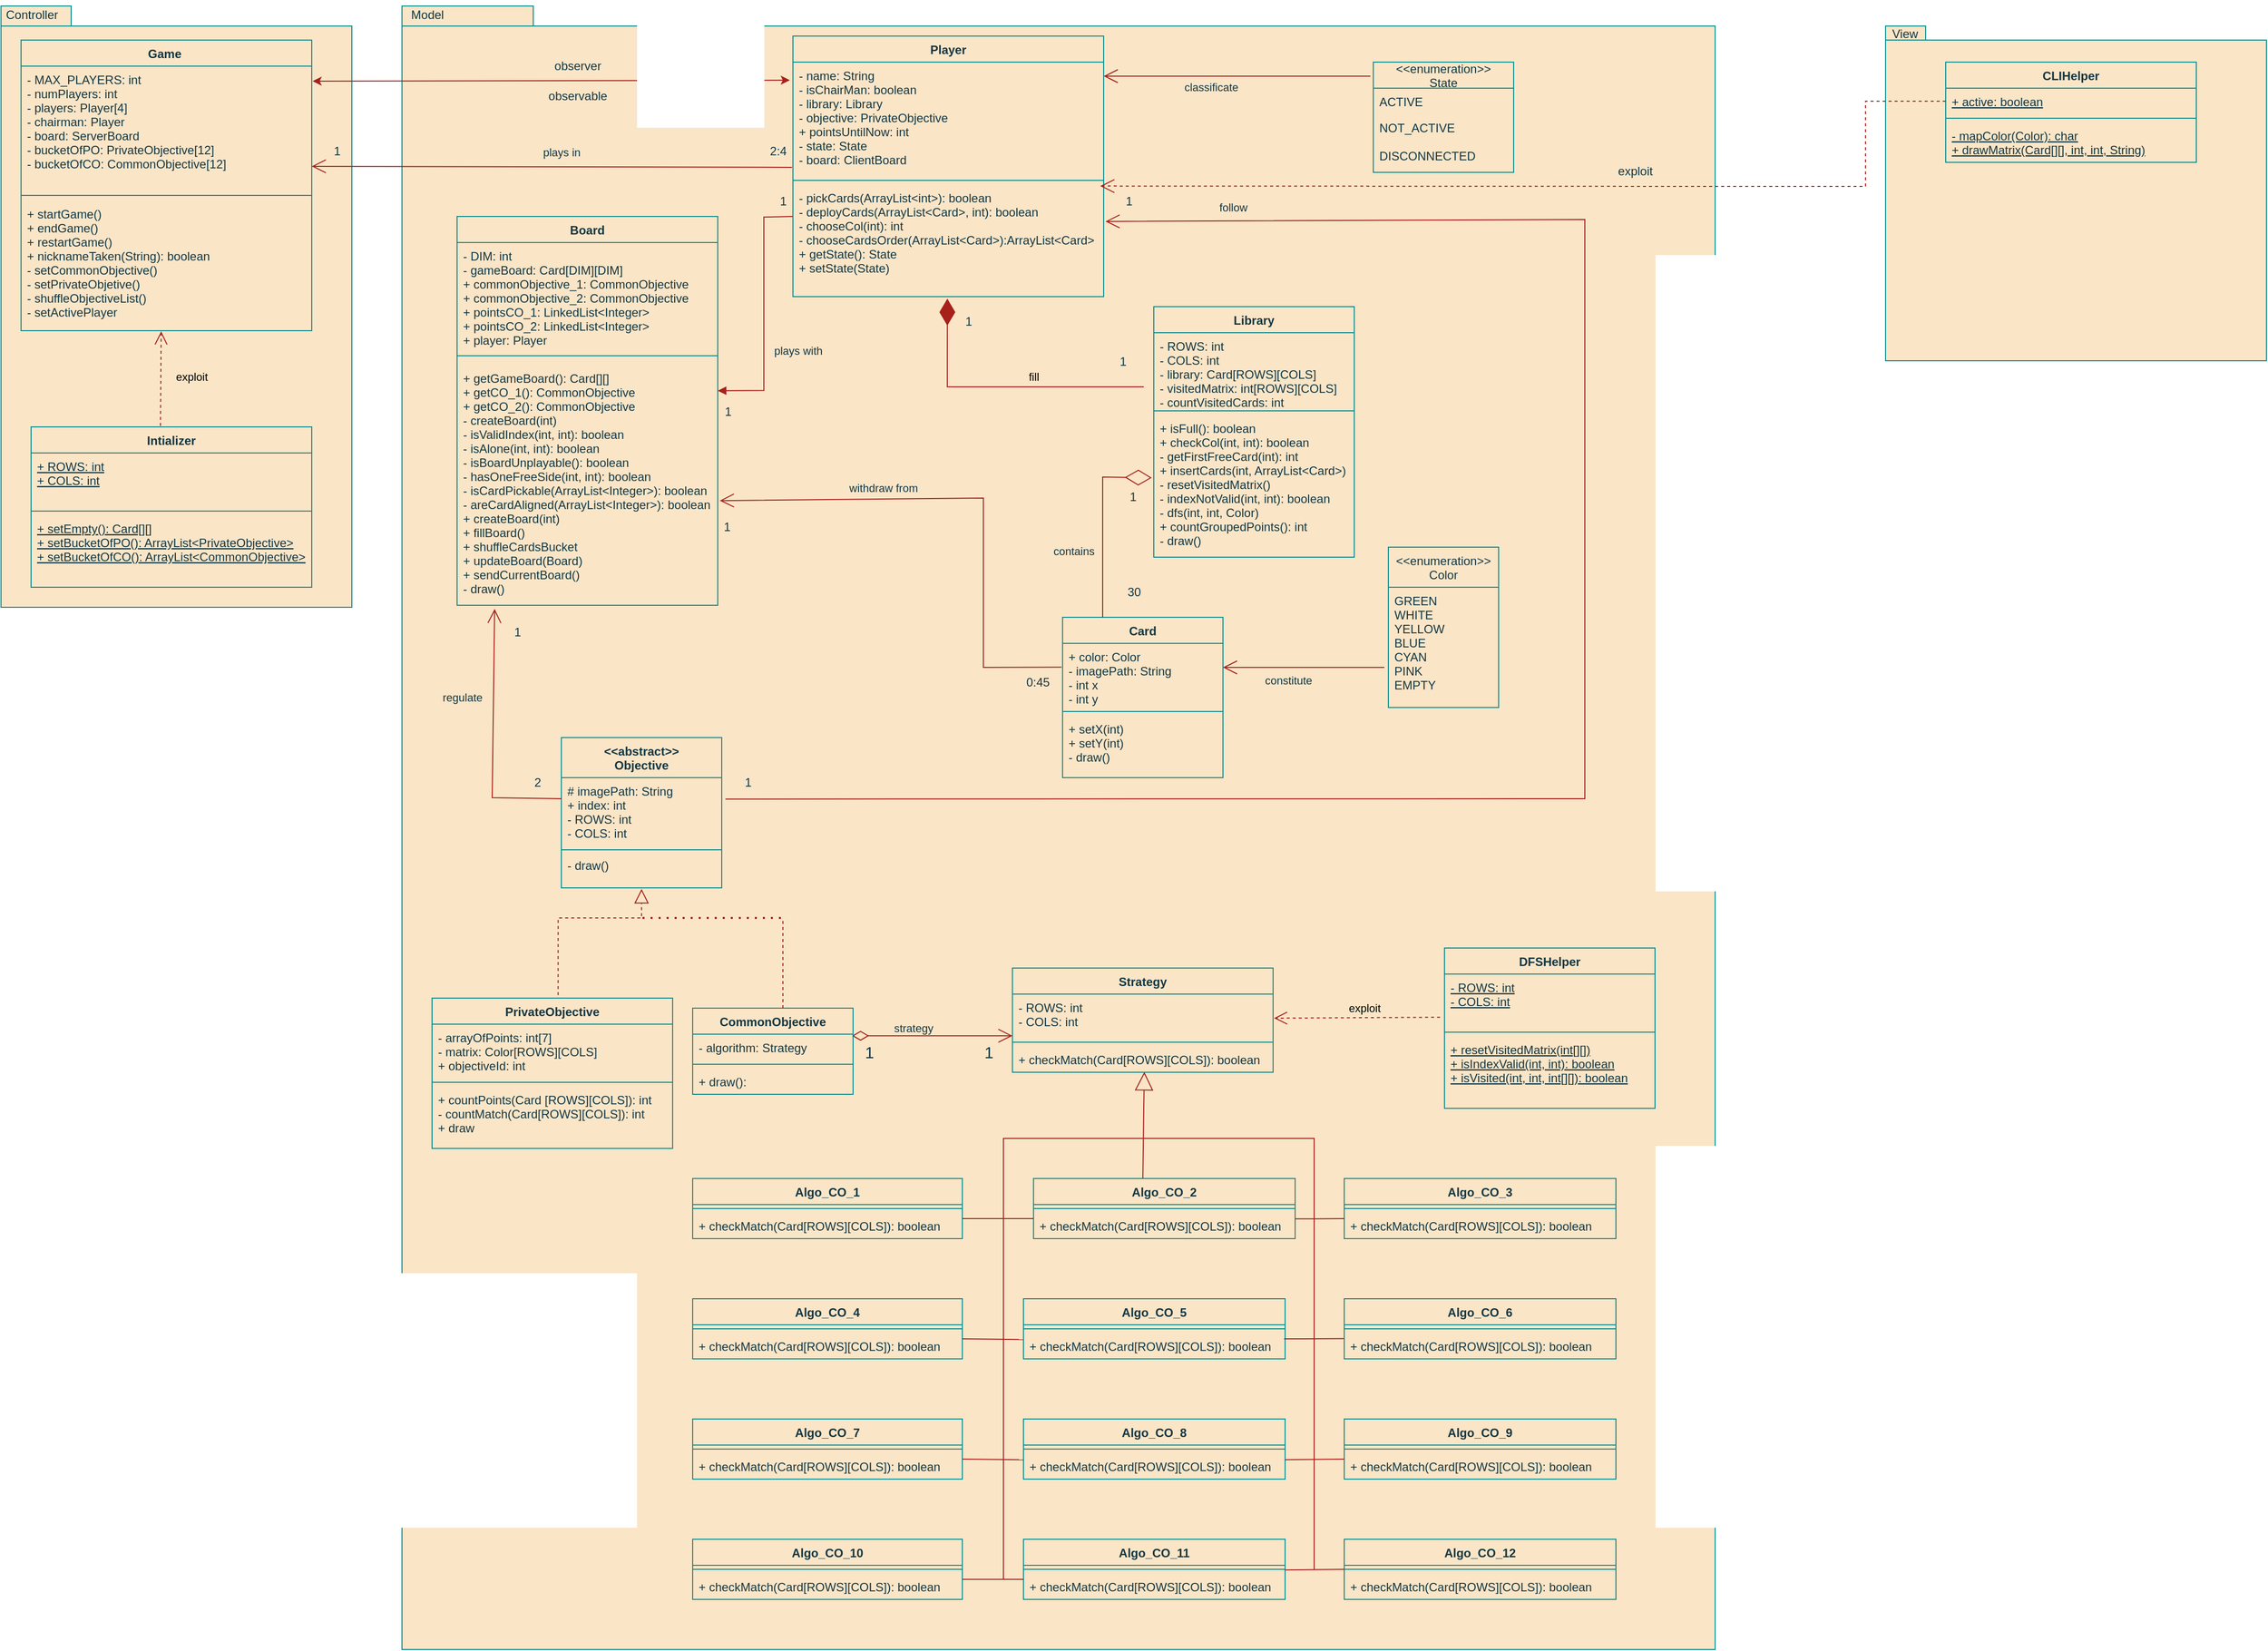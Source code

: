 <mxfile version="20.5.3" type="embed"><diagram id="C5RBs43oDa-KdzZeNtuy" name="Page-1"><mxGraphModel dx="2108" dy="1626" grid="1" gridSize="10" guides="1" tooltips="1" connect="1" arrows="1" fold="1" page="1" pageScale="1" pageWidth="5000" pageHeight="2000" background="#FFFFFF" math="0" shadow="0"><root><mxCell id="WIyWlLk6GJQsqaUBKTNV-0"/><mxCell id="WIyWlLk6GJQsqaUBKTNV-1" parent="WIyWlLk6GJQsqaUBKTNV-0"/><mxCell id="SSxcXqiNUK--LgKjHi_6-20" value="" style="shape=folder;fontStyle=1;spacingTop=10;tabWidth=40;tabHeight=14;tabPosition=left;html=1;strokeColor=#0F8B8D;fontColor=#143642;fillColor=#FAE5C7;" parent="WIyWlLk6GJQsqaUBKTNV-1" vertex="1"><mxGeometry x="1960" y="106" width="380" height="334" as="geometry"/></mxCell><mxCell id="nTzFyxAhzmFNUlLg8_nq-14" value="" style="shape=folder;fontStyle=1;spacingTop=10;tabWidth=50;tabHeight=20;tabPosition=left;html=1;labelBackgroundColor=none;fillColor=#FAE5C7;strokeColor=#0F8B8D;fontColor=#143642;" parent="WIyWlLk6GJQsqaUBKTNV-1" vertex="1"><mxGeometry x="480" y="86" width="1310" height="1640" as="geometry"/></mxCell><mxCell id="nTzFyxAhzmFNUlLg8_nq-11" value="" style="shape=folder;fontStyle=1;spacingTop=10;tabWidth=70;tabHeight=20;tabPosition=left;html=1;labelBackgroundColor=none;fillColor=#FAE5C7;strokeColor=#0F8B8D;fontColor=#143642;" parent="WIyWlLk6GJQsqaUBKTNV-1" vertex="1"><mxGeometry x="80" y="86" width="350" height="600" as="geometry"/></mxCell><mxCell id="Mgfd83Ul1ALBCCJsqbtd-0" value="Game " style="swimlane;fontStyle=1;align=center;verticalAlign=top;childLayout=stackLayout;horizontal=1;startSize=26;horizontalStack=0;resizeParent=1;resizeParentMax=0;resizeLast=0;collapsible=1;marginBottom=0;rounded=0;labelBackgroundColor=none;fillColor=#FAE5C7;strokeColor=#0F8B8D;fontColor=#143642;" parent="WIyWlLk6GJQsqaUBKTNV-1" vertex="1"><mxGeometry x="100" y="120" width="290" height="290" as="geometry"><mxRectangle x="30" y="20" width="80" height="30" as="alternateBounds"/></mxGeometry></mxCell><mxCell id="Mgfd83Ul1ALBCCJsqbtd-1" value="- MAX_PLAYERS: int &#10;- numPlayers: int&#10;- players: Player[4]&#10;- chairman: Player&#10;- board: ServerBoard&#10;- bucketOfPO: PrivateObjective[12]&#10;- bucketOfCO: CommonObjective[12]" style="text;strokeColor=none;fillColor=none;align=left;verticalAlign=top;spacingLeft=4;spacingRight=4;overflow=hidden;rotatable=0;points=[[0,0.5],[1,0.5]];portConstraint=eastwest;fontStyle=0;rounded=0;labelBackgroundColor=none;fontColor=#143642;" parent="Mgfd83Ul1ALBCCJsqbtd-0" vertex="1"><mxGeometry y="26" width="290" height="124" as="geometry"/></mxCell><mxCell id="Mgfd83Ul1ALBCCJsqbtd-2" value="" style="line;strokeWidth=1;fillColor=none;align=left;verticalAlign=middle;spacingTop=-1;spacingLeft=3;spacingRight=3;rotatable=0;labelPosition=right;points=[];portConstraint=eastwest;strokeColor=#0F8B8D;rounded=0;labelBackgroundColor=none;fontColor=#143642;" parent="Mgfd83Ul1ALBCCJsqbtd-0" vertex="1"><mxGeometry y="150" width="290" height="10" as="geometry"/></mxCell><mxCell id="Mgfd83Ul1ALBCCJsqbtd-3" value="+ startGame()&#10;+ endGame()&#10;+ restartGame()&#10;+ nicknameTaken(String): boolean&#10;- setCommonObjective()&#10;- setPrivateObjetive()&#10;- shuffleObjectiveList()&#10;- setActivePlayer" style="text;strokeColor=none;fillColor=none;align=left;verticalAlign=top;spacingLeft=4;spacingRight=4;overflow=hidden;rotatable=0;points=[[0,0.5],[1,0.5]];portConstraint=eastwest;rounded=0;labelBackgroundColor=none;fontColor=#143642;" parent="Mgfd83Ul1ALBCCJsqbtd-0" vertex="1"><mxGeometry y="160" width="290" height="130" as="geometry"/></mxCell><mxCell id="Mgfd83Ul1ALBCCJsqbtd-8" value="Board" style="swimlane;fontStyle=1;align=center;verticalAlign=top;childLayout=stackLayout;horizontal=1;startSize=26;horizontalStack=0;resizeParent=1;resizeParentMax=0;resizeLast=0;collapsible=1;marginBottom=0;rounded=0;labelBackgroundColor=none;fillColor=#FAE5C7;strokeColor=#0F8B8D;fontColor=#143642;" parent="WIyWlLk6GJQsqaUBKTNV-1" vertex="1"><mxGeometry x="535" y="296" width="260" height="388" as="geometry"/></mxCell><mxCell id="Mgfd83Ul1ALBCCJsqbtd-9" value="- DIM: int&#10;- gameBoard: Card[DIM][DIM]&#10;+ commonObjective_1: CommonObjective &#10;+ commonObjective_2: CommonObjective &#10;+ pointsCO_1: LinkedList&lt;Integer&gt;&#10;+ pointsCO_2: LinkedList&lt;Integer&gt;&#10;+ player: Player" style="text;strokeColor=none;fillColor=none;align=left;verticalAlign=top;spacingLeft=4;spacingRight=4;overflow=hidden;rotatable=0;points=[[0,0.5],[1,0.5]];portConstraint=eastwest;rounded=0;labelBackgroundColor=none;fontColor=#143642;" parent="Mgfd83Ul1ALBCCJsqbtd-8" vertex="1"><mxGeometry y="26" width="260" height="104" as="geometry"/></mxCell><mxCell id="Mgfd83Ul1ALBCCJsqbtd-10" value="" style="line;strokeWidth=1;fillColor=none;align=left;verticalAlign=middle;spacingTop=-1;spacingLeft=3;spacingRight=3;rotatable=0;labelPosition=right;points=[];portConstraint=eastwest;strokeColor=#0F8B8D;rounded=0;labelBackgroundColor=none;fontColor=#143642;" parent="Mgfd83Ul1ALBCCJsqbtd-8" vertex="1"><mxGeometry y="130" width="260" height="18" as="geometry"/></mxCell><mxCell id="Mgfd83Ul1ALBCCJsqbtd-11" value="+ getGameBoard(): Card[][]&#10;+ getCO_1(): CommonObjective&#10;+ getCO_2(): CommonObjective&#10;- createBoard(int)&#10;- isValidIndex(int, int): boolean&#10;- isAlone(int, int): boolean&#10;- isBoardUnplayable(): boolean&#10;- hasOneFreeSide(int, int): boolean&#10;- isCardPickable(ArrayList&lt;Integer&gt;): boolean&#10;- areCardAligned(ArrayList&lt;Integer&gt;): boolean&#10;+ createBoard(int)&#10;+ fillBoard()&#10;+ shuffleCardsBucket&#10;+ updateBoard(Board)&#10;+ sendCurrentBoard()  &#10;- draw()" style="text;strokeColor=none;fillColor=none;align=left;verticalAlign=top;spacingLeft=4;spacingRight=4;overflow=hidden;rotatable=0;points=[[0,0.5],[1,0.5]];portConstraint=eastwest;rounded=0;labelBackgroundColor=none;fontColor=#143642;" parent="Mgfd83Ul1ALBCCJsqbtd-8" vertex="1"><mxGeometry y="148" width="260" height="240" as="geometry"/></mxCell><mxCell id="Mgfd83Ul1ALBCCJsqbtd-13" value="Player" style="swimlane;fontStyle=1;align=center;verticalAlign=top;childLayout=stackLayout;horizontal=1;startSize=26;horizontalStack=0;resizeParent=1;resizeParentMax=0;resizeLast=0;collapsible=1;marginBottom=0;rounded=0;labelBackgroundColor=none;fillColor=#FAE5C7;strokeColor=#0F8B8D;fontColor=#143642;" parent="WIyWlLk6GJQsqaUBKTNV-1" vertex="1"><mxGeometry x="870" y="116" width="310" height="260" as="geometry"/></mxCell><mxCell id="Mgfd83Ul1ALBCCJsqbtd-14" value="- name: String&#10;- isChairMan: boolean&#10;- library: Library&#10;- objective: PrivateObjective&#10;+ pointsUntilNow: int&#10;- state: State&#10;- board: ClientBoard" style="text;strokeColor=none;fillColor=none;align=left;verticalAlign=top;spacingLeft=4;spacingRight=4;overflow=hidden;rotatable=0;points=[[0,0.5],[1,0.5]];portConstraint=eastwest;rounded=0;labelBackgroundColor=none;fontColor=#143642;" parent="Mgfd83Ul1ALBCCJsqbtd-13" vertex="1"><mxGeometry y="26" width="310" height="114" as="geometry"/></mxCell><mxCell id="Mgfd83Ul1ALBCCJsqbtd-15" value="" style="line;strokeWidth=1;fillColor=none;align=left;verticalAlign=middle;spacingTop=-1;spacingLeft=3;spacingRight=3;rotatable=0;labelPosition=right;points=[];portConstraint=eastwest;strokeColor=#0F8B8D;rounded=0;labelBackgroundColor=none;fontColor=#143642;" parent="Mgfd83Ul1ALBCCJsqbtd-13" vertex="1"><mxGeometry y="140" width="310" height="8" as="geometry"/></mxCell><mxCell id="Mgfd83Ul1ALBCCJsqbtd-16" value="- pickCards(ArrayList&lt;int&gt;): boolean&#10;- deployCards(ArrayList&lt;Card&gt;, int): boolean&#10;- chooseCol(int): int&#10;- chooseCardsOrder(ArrayList&lt;Card&gt;):ArrayList&lt;Card&gt;&#10;+ getState(): State&#10;+ setState(State)" style="text;strokeColor=none;fillColor=none;align=left;verticalAlign=top;spacingLeft=4;spacingRight=4;overflow=hidden;rotatable=0;points=[[0,0.5],[1,0.5]];portConstraint=eastwest;rounded=0;labelBackgroundColor=none;fontColor=#143642;" parent="Mgfd83Ul1ALBCCJsqbtd-13" vertex="1"><mxGeometry y="148" width="310" height="112" as="geometry"/></mxCell><mxCell id="W-shWDO9MT4DzFma6A6Y-0" value="Library" style="swimlane;fontStyle=1;align=center;verticalAlign=top;childLayout=stackLayout;horizontal=1;startSize=26;horizontalStack=0;resizeParent=1;resizeParentMax=0;resizeLast=0;collapsible=1;marginBottom=0;rounded=0;labelBackgroundColor=none;fillColor=#FAE5C7;strokeColor=#0F8B8D;fontColor=#143642;" parent="WIyWlLk6GJQsqaUBKTNV-1" vertex="1"><mxGeometry x="1230" y="386" width="200" height="250" as="geometry"/></mxCell><mxCell id="W-shWDO9MT4DzFma6A6Y-1" value="- ROWS: int&#10;- COLS: int&#10;- library: Card[ROWS][COLS]&#10;- visitedMatrix: int[ROWS][COLS]&#10;- countVisitedCards: int" style="text;strokeColor=none;fillColor=none;align=left;verticalAlign=top;spacingLeft=4;spacingRight=4;overflow=hidden;rotatable=0;points=[[0,0.5],[1,0.5]];portConstraint=eastwest;rounded=0;labelBackgroundColor=none;fontColor=#143642;" parent="W-shWDO9MT4DzFma6A6Y-0" vertex="1"><mxGeometry y="26" width="200" height="74" as="geometry"/></mxCell><mxCell id="W-shWDO9MT4DzFma6A6Y-2" value="" style="line;strokeWidth=1;fillColor=none;align=left;verticalAlign=middle;spacingTop=-1;spacingLeft=3;spacingRight=3;rotatable=0;labelPosition=right;points=[];portConstraint=eastwest;strokeColor=#0F8B8D;rounded=0;labelBackgroundColor=none;fontColor=#143642;" parent="W-shWDO9MT4DzFma6A6Y-0" vertex="1"><mxGeometry y="100" width="200" height="8" as="geometry"/></mxCell><mxCell id="W-shWDO9MT4DzFma6A6Y-3" value="+ isFull(): boolean&#10;+ checkCol(int, int): boolean&#10;- getFirstFreeCard(int): int&#10;+ insertCards(int, ArrayList&lt;Card&gt;)&#10;- resetVisitedMatrix()&#10;- indexNotValid(int, int): boolean&#10;- dfs(int, int, Color)&#10;+ countGroupedPoints(): int&#10;- draw()" style="text;strokeColor=none;fillColor=none;align=left;verticalAlign=top;spacingLeft=4;spacingRight=4;overflow=hidden;rotatable=0;points=[[0,0.5],[1,0.5]];portConstraint=eastwest;rounded=0;labelBackgroundColor=none;fontColor=#143642;" parent="W-shWDO9MT4DzFma6A6Y-0" vertex="1"><mxGeometry y="108" width="200" height="142" as="geometry"/></mxCell><mxCell id="W-shWDO9MT4DzFma6A6Y-10" value="Card" style="swimlane;fontStyle=1;align=center;verticalAlign=top;childLayout=stackLayout;horizontal=1;startSize=26;horizontalStack=0;resizeParent=1;resizeParentMax=0;resizeLast=0;collapsible=1;marginBottom=0;rounded=0;labelBackgroundColor=none;fillColor=#FAE5C7;strokeColor=#0F8B8D;fontColor=#143642;" parent="WIyWlLk6GJQsqaUBKTNV-1" vertex="1"><mxGeometry x="1139" y="696" width="160" height="160" as="geometry"/></mxCell><mxCell id="W-shWDO9MT4DzFma6A6Y-11" value="+ color: Color&#10;- imagePath: String&#10;- int x&#10;- int y&#10;" style="text;strokeColor=none;fillColor=none;align=left;verticalAlign=top;spacingLeft=4;spacingRight=4;overflow=hidden;rotatable=0;points=[[0,0.5],[1,0.5]];portConstraint=eastwest;rounded=0;labelBackgroundColor=none;fontColor=#143642;" parent="W-shWDO9MT4DzFma6A6Y-10" vertex="1"><mxGeometry y="26" width="160" height="64" as="geometry"/></mxCell><mxCell id="W-shWDO9MT4DzFma6A6Y-12" value="" style="line;strokeWidth=1;fillColor=none;align=left;verticalAlign=middle;spacingTop=-1;spacingLeft=3;spacingRight=3;rotatable=0;labelPosition=right;points=[];portConstraint=eastwest;strokeColor=#0F8B8D;rounded=0;labelBackgroundColor=none;fontColor=#143642;" parent="W-shWDO9MT4DzFma6A6Y-10" vertex="1"><mxGeometry y="90" width="160" height="8" as="geometry"/></mxCell><mxCell id="W-shWDO9MT4DzFma6A6Y-13" value="+ setX(int)&#10;+ setY(int)&#10;- draw()&#10;" style="text;strokeColor=none;fillColor=none;align=left;verticalAlign=top;spacingLeft=4;spacingRight=4;overflow=hidden;rotatable=0;points=[[0,0.5],[1,0.5]];portConstraint=eastwest;rounded=0;labelBackgroundColor=none;fontColor=#143642;" parent="W-shWDO9MT4DzFma6A6Y-10" vertex="1"><mxGeometry y="98" width="160" height="62" as="geometry"/></mxCell><mxCell id="W-shWDO9MT4DzFma6A6Y-14" value="&lt;&lt;enumeration&gt;&gt;&#10;Color" style="swimlane;fontStyle=0;childLayout=stackLayout;horizontal=1;startSize=40;fillColor=none;horizontalStack=0;resizeParent=1;resizeParentMax=0;resizeLast=0;collapsible=1;marginBottom=0;rounded=0;labelBackgroundColor=none;strokeColor=#0F8B8D;fontColor=#143642;" parent="WIyWlLk6GJQsqaUBKTNV-1" vertex="1"><mxGeometry x="1464" y="626" width="110" height="160" as="geometry"/></mxCell><mxCell id="W-shWDO9MT4DzFma6A6Y-15" value="GREEN&#10;WHITE&#10;YELLOW&#10;BLUE&#10;CYAN&#10;PINK&#10;EMPTY" style="text;strokeColor=none;fillColor=none;align=left;verticalAlign=top;spacingLeft=4;spacingRight=4;overflow=hidden;rotatable=0;points=[[0,0.5],[1,0.5]];portConstraint=eastwest;rounded=0;labelBackgroundColor=none;fontColor=#143642;" parent="W-shWDO9MT4DzFma6A6Y-14" vertex="1"><mxGeometry y="40" width="110" height="120" as="geometry"/></mxCell><mxCell id="W-shWDO9MT4DzFma6A6Y-20" value="" style="endArrow=open;endFill=1;endSize=12;html=1;rounded=0;labelBackgroundColor=none;strokeColor=#A8201A;fontColor=default;" parent="WIyWlLk6GJQsqaUBKTNV-1" edge="1"><mxGeometry width="160" relative="1" as="geometry"><mxPoint x="1460" y="746" as="sourcePoint"/><mxPoint x="1299" y="746" as="targetPoint"/><Array as="points"><mxPoint x="1448" y="746"/><mxPoint x="1369" y="746"/></Array></mxGeometry></mxCell><mxCell id="sbjhCUEC5wQFAyR_Rim3-13" value="constitute" style="edgeLabel;html=1;align=center;verticalAlign=middle;resizable=0;points=[];labelBackgroundColor=none;fontColor=#143642;rounded=0;" parent="W-shWDO9MT4DzFma6A6Y-20" vertex="1" connectable="0"><mxGeometry x="0.191" relative="1" as="geometry"><mxPoint y="13" as="offset"/></mxGeometry></mxCell><mxCell id="W-shWDO9MT4DzFma6A6Y-22" value="" style="endArrow=open;endFill=1;endSize=12;html=1;rounded=0;exitX=0.979;exitY=-0.009;exitDx=0;exitDy=0;exitPerimeter=0;entryX=1.008;entryY=0.565;entryDx=0;entryDy=0;labelBackgroundColor=none;strokeColor=#A8201A;fontColor=default;entryPerimeter=0;" parent="WIyWlLk6GJQsqaUBKTNV-1" source="Y6HEwSbdjoRSRPUhXtkS-57" target="Mgfd83Ul1ALBCCJsqbtd-11" edge="1"><mxGeometry width="160" relative="1" as="geometry"><mxPoint x="1029" y="436" as="sourcePoint"/><mxPoint x="989" y="656" as="targetPoint"/><Array as="points"><mxPoint x="1060" y="746"/><mxPoint x="1060" y="577"/></Array></mxGeometry></mxCell><mxCell id="sbjhCUEC5wQFAyR_Rim3-4" value="withdraw from" style="edgeLabel;html=1;align=center;verticalAlign=middle;resizable=0;points=[];labelBackgroundColor=none;fontColor=#143642;rounded=0;" parent="W-shWDO9MT4DzFma6A6Y-22" vertex="1" connectable="0"><mxGeometry x="0.158" y="2" relative="1" as="geometry"><mxPoint x="-52" y="-13" as="offset"/></mxGeometry></mxCell><mxCell id="W-shWDO9MT4DzFma6A6Y-27" value="&lt;&lt;abstract&gt;&gt;&#10;Objective" style="swimlane;fontStyle=1;align=center;verticalAlign=top;childLayout=stackLayout;horizontal=1;startSize=40;horizontalStack=0;resizeParent=1;resizeParentMax=0;resizeLast=0;collapsible=1;marginBottom=0;rounded=0;labelBackgroundColor=none;fillColor=#FAE5C7;strokeColor=#0F8B8D;fontColor=#143642;" parent="WIyWlLk6GJQsqaUBKTNV-1" vertex="1"><mxGeometry x="639" y="816" width="160" height="150" as="geometry"/></mxCell><mxCell id="W-shWDO9MT4DzFma6A6Y-28" value="# imagePath: String &#10;+ index: int &#10;- ROWS: int&#10;- COLS: int" style="text;strokeColor=none;fillColor=none;align=left;verticalAlign=top;spacingLeft=4;spacingRight=4;overflow=hidden;rotatable=0;points=[[0,0.5],[1,0.5]];portConstraint=eastwest;rounded=0;labelBackgroundColor=none;fontColor=#143642;" parent="W-shWDO9MT4DzFma6A6Y-27" vertex="1"><mxGeometry y="40" width="160" height="70" as="geometry"/></mxCell><mxCell id="W-shWDO9MT4DzFma6A6Y-29" value="" style="line;strokeWidth=1;fillColor=none;align=left;verticalAlign=middle;spacingTop=-1;spacingLeft=3;spacingRight=3;rotatable=0;labelPosition=right;points=[];portConstraint=eastwest;strokeColor=#0F8B8D;rounded=0;labelBackgroundColor=none;fontColor=#143642;" parent="W-shWDO9MT4DzFma6A6Y-27" vertex="1"><mxGeometry y="110" width="160" height="4" as="geometry"/></mxCell><mxCell id="W-shWDO9MT4DzFma6A6Y-30" value="- draw()" style="text;strokeColor=none;fillColor=none;align=left;verticalAlign=top;spacingLeft=4;spacingRight=4;overflow=hidden;rotatable=0;points=[[0,0.5],[1,0.5]];portConstraint=eastwest;rounded=0;labelBackgroundColor=none;fontColor=#143642;" parent="W-shWDO9MT4DzFma6A6Y-27" vertex="1"><mxGeometry y="114" width="160" height="36" as="geometry"/></mxCell><mxCell id="W-shWDO9MT4DzFma6A6Y-40" value="PrivateObjective" style="swimlane;fontStyle=1;align=center;verticalAlign=top;childLayout=stackLayout;horizontal=1;startSize=26;horizontalStack=0;resizeParent=1;resizeParentMax=0;resizeLast=0;collapsible=1;marginBottom=0;rounded=0;labelBackgroundColor=none;fillColor=#FAE5C7;strokeColor=#0F8B8D;fontColor=#143642;" parent="WIyWlLk6GJQsqaUBKTNV-1" vertex="1"><mxGeometry x="510" y="1076" width="240" height="150" as="geometry"/></mxCell><mxCell id="W-shWDO9MT4DzFma6A6Y-41" value="- arrayOfPoints: int[7]&#10;- matrix: Color[ROWS][COLS]&#10;+ objectiveId: int" style="text;strokeColor=none;fillColor=none;align=left;verticalAlign=top;spacingLeft=4;spacingRight=4;overflow=hidden;rotatable=0;points=[[0,0.5],[1,0.5]];portConstraint=eastwest;rounded=0;labelBackgroundColor=none;fontColor=#143642;" parent="W-shWDO9MT4DzFma6A6Y-40" vertex="1"><mxGeometry y="26" width="240" height="54" as="geometry"/></mxCell><mxCell id="W-shWDO9MT4DzFma6A6Y-42" value="" style="line;strokeWidth=1;fillColor=none;align=left;verticalAlign=middle;spacingTop=-1;spacingLeft=3;spacingRight=3;rotatable=0;labelPosition=right;points=[];portConstraint=eastwest;strokeColor=#0F8B8D;rounded=0;labelBackgroundColor=none;fontColor=#143642;" parent="W-shWDO9MT4DzFma6A6Y-40" vertex="1"><mxGeometry y="80" width="240" height="8" as="geometry"/></mxCell><mxCell id="W-shWDO9MT4DzFma6A6Y-43" value="+ countPoints(Card [ROWS][COLS]): int&#10;- countMatch(Card[ROWS][COLS]): int&#10;+ draw" style="text;strokeColor=none;fillColor=none;align=left;verticalAlign=top;spacingLeft=4;spacingRight=4;overflow=hidden;rotatable=0;points=[[0,0.5],[1,0.5]];portConstraint=eastwest;rounded=0;labelBackgroundColor=none;fontColor=#143642;" parent="W-shWDO9MT4DzFma6A6Y-40" vertex="1"><mxGeometry y="88" width="240" height="62" as="geometry"/></mxCell><mxCell id="W-shWDO9MT4DzFma6A6Y-76" value="Algo_CO_2" style="swimlane;fontStyle=1;align=center;verticalAlign=top;childLayout=stackLayout;horizontal=1;startSize=26;horizontalStack=0;resizeParent=1;resizeParentMax=0;resizeLast=0;collapsible=1;marginBottom=0;rounded=0;labelBackgroundColor=none;fillColor=#FAE5C7;strokeColor=#0F8B8D;fontColor=#143642;" parent="WIyWlLk6GJQsqaUBKTNV-1" vertex="1"><mxGeometry x="1110" y="1256" width="261" height="60" as="geometry"/></mxCell><mxCell id="W-shWDO9MT4DzFma6A6Y-78" value="" style="line;strokeWidth=1;fillColor=none;align=left;verticalAlign=middle;spacingTop=-1;spacingLeft=3;spacingRight=3;rotatable=0;labelPosition=right;points=[];portConstraint=eastwest;strokeColor=#0F8B8D;rounded=0;labelBackgroundColor=none;fontColor=#143642;" parent="W-shWDO9MT4DzFma6A6Y-76" vertex="1"><mxGeometry y="26" width="261" height="8" as="geometry"/></mxCell><mxCell id="WhVy480qOBjxfBd9q4s9-7" value="+ checkMatch(Card[ROWS][COLS]): boolean" style="text;strokeColor=none;fillColor=none;align=left;verticalAlign=top;spacingLeft=4;spacingRight=4;overflow=hidden;rotatable=0;points=[[0,0.5],[1,0.5]];portConstraint=eastwest;rounded=0;labelBackgroundColor=none;fontColor=#143642;" parent="W-shWDO9MT4DzFma6A6Y-76" vertex="1"><mxGeometry y="34" width="261" height="26" as="geometry"/></mxCell><mxCell id="l9PI8_7-ofRsT48dgpmU-10" value="Algo_CO_5&#10;" style="swimlane;fontStyle=1;align=center;verticalAlign=top;childLayout=stackLayout;horizontal=1;startSize=26;horizontalStack=0;resizeParent=1;resizeParentMax=0;resizeLast=0;collapsible=1;marginBottom=0;rounded=0;labelBackgroundColor=none;fillColor=#FAE5C7;strokeColor=#0F8B8D;fontColor=#143642;" parent="WIyWlLk6GJQsqaUBKTNV-1" vertex="1"><mxGeometry x="1100" y="1376" width="261" height="60" as="geometry"/></mxCell><mxCell id="l9PI8_7-ofRsT48dgpmU-11" value="" style="line;strokeWidth=1;fillColor=none;align=left;verticalAlign=middle;spacingTop=-1;spacingLeft=3;spacingRight=3;rotatable=0;labelPosition=right;points=[];portConstraint=eastwest;strokeColor=#0F8B8D;rounded=0;labelBackgroundColor=none;fontColor=#143642;" parent="l9PI8_7-ofRsT48dgpmU-10" vertex="1"><mxGeometry y="26" width="261" height="8" as="geometry"/></mxCell><mxCell id="WhVy480qOBjxfBd9q4s9-5" value="+ checkMatch(Card[ROWS][COLS]): boolean" style="text;strokeColor=none;fillColor=none;align=left;verticalAlign=top;spacingLeft=4;spacingRight=4;overflow=hidden;rotatable=0;points=[[0,0.5],[1,0.5]];portConstraint=eastwest;rounded=0;labelBackgroundColor=none;fontColor=#143642;" parent="l9PI8_7-ofRsT48dgpmU-10" vertex="1"><mxGeometry y="34" width="261" height="26" as="geometry"/></mxCell><mxCell id="l9PI8_7-ofRsT48dgpmU-13" value="Algo_CO_8" style="swimlane;fontStyle=1;align=center;verticalAlign=top;childLayout=stackLayout;horizontal=1;startSize=26;horizontalStack=0;resizeParent=1;resizeParentMax=0;resizeLast=0;collapsible=1;marginBottom=0;rounded=0;labelBackgroundColor=none;fillColor=#FAE5C7;strokeColor=#0F8B8D;fontColor=#143642;" parent="WIyWlLk6GJQsqaUBKTNV-1" vertex="1"><mxGeometry x="1100" y="1496" width="261" height="60" as="geometry"/></mxCell><mxCell id="l9PI8_7-ofRsT48dgpmU-14" value="" style="line;strokeWidth=1;fillColor=none;align=left;verticalAlign=middle;spacingTop=-1;spacingLeft=3;spacingRight=3;rotatable=0;labelPosition=right;points=[];portConstraint=eastwest;strokeColor=#0F8B8D;rounded=0;labelBackgroundColor=none;fontColor=#143642;" parent="l9PI8_7-ofRsT48dgpmU-13" vertex="1"><mxGeometry y="26" width="261" height="8" as="geometry"/></mxCell><mxCell id="WhVy480qOBjxfBd9q4s9-2" value="+ checkMatch(Card[ROWS][COLS]): boolean" style="text;strokeColor=none;fillColor=none;align=left;verticalAlign=top;spacingLeft=4;spacingRight=4;overflow=hidden;rotatable=0;points=[[0,0.5],[1,0.5]];portConstraint=eastwest;rounded=0;labelBackgroundColor=none;fontColor=#143642;" parent="l9PI8_7-ofRsT48dgpmU-13" vertex="1"><mxGeometry y="34" width="261" height="26" as="geometry"/></mxCell><mxCell id="l9PI8_7-ofRsT48dgpmU-16" value="Algo_CO_9&#10;" style="swimlane;fontStyle=1;align=center;verticalAlign=top;childLayout=stackLayout;horizontal=1;startSize=26;horizontalStack=0;resizeParent=1;resizeParentMax=0;resizeLast=0;collapsible=1;marginBottom=0;rounded=0;labelBackgroundColor=none;fillColor=#FAE5C7;strokeColor=#0F8B8D;fontColor=#143642;" parent="WIyWlLk6GJQsqaUBKTNV-1" vertex="1"><mxGeometry x="1420" y="1496" width="271" height="60" as="geometry"/></mxCell><mxCell id="l9PI8_7-ofRsT48dgpmU-17" value="" style="line;strokeWidth=1;fillColor=none;align=left;verticalAlign=middle;spacingTop=-1;spacingLeft=3;spacingRight=3;rotatable=0;labelPosition=right;points=[];portConstraint=eastwest;strokeColor=#0F8B8D;rounded=0;labelBackgroundColor=none;fontColor=#143642;" parent="l9PI8_7-ofRsT48dgpmU-16" vertex="1"><mxGeometry y="26" width="271" height="8" as="geometry"/></mxCell><mxCell id="WhVy480qOBjxfBd9q4s9-3" value="+ checkMatch(Card[ROWS][COLS]): boolean" style="text;strokeColor=none;fillColor=none;align=left;verticalAlign=top;spacingLeft=4;spacingRight=4;overflow=hidden;rotatable=0;points=[[0,0.5],[1,0.5]];portConstraint=eastwest;rounded=0;labelBackgroundColor=none;fontColor=#143642;" parent="l9PI8_7-ofRsT48dgpmU-16" vertex="1"><mxGeometry y="34" width="271" height="26" as="geometry"/></mxCell><mxCell id="l9PI8_7-ofRsT48dgpmU-19" value="Algo_CO_6" style="swimlane;fontStyle=1;align=center;verticalAlign=top;childLayout=stackLayout;horizontal=1;startSize=26;horizontalStack=0;resizeParent=1;resizeParentMax=0;resizeLast=0;collapsible=1;marginBottom=0;rounded=0;labelBackgroundColor=none;fillColor=#FAE5C7;strokeColor=#0F8B8D;fontColor=#143642;" parent="WIyWlLk6GJQsqaUBKTNV-1" vertex="1"><mxGeometry x="1420" y="1376" width="271" height="60" as="geometry"/></mxCell><mxCell id="l9PI8_7-ofRsT48dgpmU-20" value="" style="line;strokeWidth=1;fillColor=none;align=left;verticalAlign=middle;spacingTop=-1;spacingLeft=3;spacingRight=3;rotatable=0;labelPosition=right;points=[];portConstraint=eastwest;strokeColor=#0F8B8D;rounded=0;labelBackgroundColor=none;fontColor=#143642;" parent="l9PI8_7-ofRsT48dgpmU-19" vertex="1"><mxGeometry y="26" width="271" height="8" as="geometry"/></mxCell><mxCell id="WhVy480qOBjxfBd9q4s9-4" value="+ checkMatch(Card[ROWS][COLS]): boolean" style="text;strokeColor=none;fillColor=none;align=left;verticalAlign=top;spacingLeft=4;spacingRight=4;overflow=hidden;rotatable=0;points=[[0,0.5],[1,0.5]];portConstraint=eastwest;rounded=0;labelBackgroundColor=none;fontColor=#143642;" parent="l9PI8_7-ofRsT48dgpmU-19" vertex="1"><mxGeometry y="34" width="271" height="26" as="geometry"/></mxCell><mxCell id="l9PI8_7-ofRsT48dgpmU-22" value="Algo_CO_3" style="swimlane;fontStyle=1;align=center;verticalAlign=top;childLayout=stackLayout;horizontal=1;startSize=26;horizontalStack=0;resizeParent=1;resizeParentMax=0;resizeLast=0;collapsible=1;marginBottom=0;movable=1;resizable=1;rotatable=1;deletable=1;editable=1;connectable=1;rounded=0;labelBackgroundColor=none;fillColor=#FAE5C7;strokeColor=#0F8B8D;fontColor=#143642;" parent="WIyWlLk6GJQsqaUBKTNV-1" vertex="1"><mxGeometry x="1420" y="1256" width="271" height="60" as="geometry"/></mxCell><mxCell id="l9PI8_7-ofRsT48dgpmU-23" value="" style="line;strokeWidth=1;fillColor=none;align=left;verticalAlign=middle;spacingTop=-1;spacingLeft=3;spacingRight=3;rotatable=0;labelPosition=right;points=[];portConstraint=eastwest;strokeColor=#0F8B8D;rounded=0;labelBackgroundColor=none;fontColor=#143642;" parent="l9PI8_7-ofRsT48dgpmU-22" vertex="1"><mxGeometry y="26" width="271" height="8" as="geometry"/></mxCell><mxCell id="WhVy480qOBjxfBd9q4s9-6" value="+ checkMatch(Card[ROWS][COLS]): boolean" style="text;strokeColor=none;fillColor=none;align=left;verticalAlign=top;spacingLeft=4;spacingRight=4;overflow=hidden;rotatable=0;points=[[0,0.5],[1,0.5]];portConstraint=eastwest;rounded=0;labelBackgroundColor=none;fontColor=#143642;" parent="l9PI8_7-ofRsT48dgpmU-22" vertex="1"><mxGeometry y="34" width="271" height="26" as="geometry"/></mxCell><mxCell id="l9PI8_7-ofRsT48dgpmU-28" value="Algo_CO_10" style="swimlane;fontStyle=1;align=center;verticalAlign=top;childLayout=stackLayout;horizontal=1;startSize=26;horizontalStack=0;resizeParent=1;resizeParentMax=0;resizeLast=0;collapsible=1;marginBottom=0;rounded=0;labelBackgroundColor=none;fillColor=#FAE5C7;strokeColor=#0F8B8D;fontColor=#143642;" parent="WIyWlLk6GJQsqaUBKTNV-1" vertex="1"><mxGeometry x="770" y="1616" width="269" height="60" as="geometry"/></mxCell><mxCell id="l9PI8_7-ofRsT48dgpmU-29" value="" style="line;strokeWidth=1;fillColor=none;align=left;verticalAlign=middle;spacingTop=-1;spacingLeft=3;spacingRight=3;rotatable=0;labelPosition=right;points=[];portConstraint=eastwest;strokeColor=#0F8B8D;rounded=0;labelBackgroundColor=none;fontColor=#143642;" parent="l9PI8_7-ofRsT48dgpmU-28" vertex="1"><mxGeometry y="26" width="269" height="8" as="geometry"/></mxCell><mxCell id="WhVy480qOBjxfBd9q4s9-11" value="+ checkMatch(Card[ROWS][COLS]): boolean" style="text;strokeColor=none;fillColor=none;align=left;verticalAlign=top;spacingLeft=4;spacingRight=4;overflow=hidden;rotatable=0;points=[[0,0.5],[1,0.5]];portConstraint=eastwest;rounded=0;labelBackgroundColor=none;fontColor=#143642;" parent="l9PI8_7-ofRsT48dgpmU-28" vertex="1"><mxGeometry y="34" width="269" height="26" as="geometry"/></mxCell><mxCell id="l9PI8_7-ofRsT48dgpmU-31" value="Algo_CO_7" style="swimlane;fontStyle=1;align=center;verticalAlign=top;childLayout=stackLayout;horizontal=1;startSize=26;horizontalStack=0;resizeParent=1;resizeParentMax=0;resizeLast=0;collapsible=1;marginBottom=0;rounded=0;labelBackgroundColor=none;fillColor=#FAE5C7;strokeColor=#0F8B8D;fontColor=#143642;" parent="WIyWlLk6GJQsqaUBKTNV-1" vertex="1"><mxGeometry x="770" y="1496" width="269" height="60" as="geometry"/></mxCell><mxCell id="l9PI8_7-ofRsT48dgpmU-32" value="" style="line;strokeWidth=1;fillColor=none;align=left;verticalAlign=middle;spacingTop=-1;spacingLeft=3;spacingRight=3;rotatable=0;labelPosition=right;points=[];portConstraint=eastwest;strokeColor=#0F8B8D;rounded=0;labelBackgroundColor=none;fontColor=#143642;" parent="l9PI8_7-ofRsT48dgpmU-31" vertex="1"><mxGeometry y="26" width="269" height="8" as="geometry"/></mxCell><mxCell id="WhVy480qOBjxfBd9q4s9-8" value="+ checkMatch(Card[ROWS][COLS]): boolean" style="text;strokeColor=none;fillColor=none;align=left;verticalAlign=top;spacingLeft=4;spacingRight=4;overflow=hidden;rotatable=0;points=[[0,0.5],[1,0.5]];portConstraint=eastwest;rounded=0;labelBackgroundColor=none;fontColor=#143642;" parent="l9PI8_7-ofRsT48dgpmU-31" vertex="1"><mxGeometry y="34" width="269" height="26" as="geometry"/></mxCell><mxCell id="l9PI8_7-ofRsT48dgpmU-34" value="Algo_CO_4" style="swimlane;fontStyle=1;align=center;verticalAlign=top;childLayout=stackLayout;horizontal=1;startSize=26;horizontalStack=0;resizeParent=1;resizeParentMax=0;resizeLast=0;collapsible=1;marginBottom=0;rounded=0;labelBackgroundColor=none;fillColor=#FAE5C7;strokeColor=#0F8B8D;fontColor=#143642;" parent="WIyWlLk6GJQsqaUBKTNV-1" vertex="1"><mxGeometry x="770" y="1376" width="269" height="60" as="geometry"/></mxCell><mxCell id="l9PI8_7-ofRsT48dgpmU-35" value="" style="line;strokeWidth=1;fillColor=none;align=left;verticalAlign=middle;spacingTop=-1;spacingLeft=3;spacingRight=3;rotatable=0;labelPosition=right;points=[];portConstraint=eastwest;strokeColor=#0F8B8D;rounded=0;labelBackgroundColor=none;fontColor=#143642;" parent="l9PI8_7-ofRsT48dgpmU-34" vertex="1"><mxGeometry y="26" width="269" height="8" as="geometry"/></mxCell><mxCell id="WhVy480qOBjxfBd9q4s9-1" value="+ checkMatch(Card[ROWS][COLS]): boolean" style="text;strokeColor=none;fillColor=none;align=left;verticalAlign=top;spacingLeft=4;spacingRight=4;overflow=hidden;rotatable=0;points=[[0,0.5],[1,0.5]];portConstraint=eastwest;rounded=0;labelBackgroundColor=none;fontColor=#143642;" parent="l9PI8_7-ofRsT48dgpmU-34" vertex="1"><mxGeometry y="34" width="269" height="26" as="geometry"/></mxCell><mxCell id="l9PI8_7-ofRsT48dgpmU-37" value="Algo_CO_1" style="swimlane;fontStyle=1;align=center;verticalAlign=top;childLayout=stackLayout;horizontal=1;startSize=26;horizontalStack=0;resizeParent=1;resizeParentMax=0;resizeLast=0;collapsible=1;marginBottom=0;rounded=0;labelBackgroundColor=none;fillColor=#FAE5C7;strokeColor=#0F8B8D;fontColor=#143642;" parent="WIyWlLk6GJQsqaUBKTNV-1" vertex="1"><mxGeometry x="770" y="1256" width="269" height="60" as="geometry"/></mxCell><mxCell id="l9PI8_7-ofRsT48dgpmU-38" value="" style="line;strokeWidth=1;fillColor=none;align=left;verticalAlign=middle;spacingTop=-1;spacingLeft=3;spacingRight=3;rotatable=0;labelPosition=right;points=[];portConstraint=eastwest;strokeColor=#0F8B8D;rounded=0;labelBackgroundColor=none;fontColor=#143642;" parent="l9PI8_7-ofRsT48dgpmU-37" vertex="1"><mxGeometry y="26" width="269" height="8" as="geometry"/></mxCell><mxCell id="WhVy480qOBjxfBd9q4s9-0" value="+ checkMatch(Card[ROWS][COLS]): boolean" style="text;strokeColor=none;fillColor=none;align=left;verticalAlign=top;spacingLeft=4;spacingRight=4;overflow=hidden;rotatable=0;points=[[0,0.5],[1,0.5]];portConstraint=eastwest;rounded=0;labelBackgroundColor=none;fontColor=#143642;" parent="l9PI8_7-ofRsT48dgpmU-37" vertex="1"><mxGeometry y="34" width="269" height="26" as="geometry"/></mxCell><mxCell id="l9PI8_7-ofRsT48dgpmU-40" value="Algo_CO_11" style="swimlane;fontStyle=1;align=center;verticalAlign=top;childLayout=stackLayout;horizontal=1;startSize=26;horizontalStack=0;resizeParent=1;resizeParentMax=0;resizeLast=0;collapsible=1;marginBottom=0;rounded=0;labelBackgroundColor=none;fillColor=#FAE5C7;strokeColor=#0F8B8D;fontColor=#143642;" parent="WIyWlLk6GJQsqaUBKTNV-1" vertex="1"><mxGeometry x="1100" y="1616" width="261" height="60" as="geometry"/></mxCell><mxCell id="l9PI8_7-ofRsT48dgpmU-41" value="" style="line;strokeWidth=1;fillColor=none;align=left;verticalAlign=middle;spacingTop=-1;spacingLeft=3;spacingRight=3;rotatable=0;labelPosition=right;points=[];portConstraint=eastwest;strokeColor=#0F8B8D;rounded=0;labelBackgroundColor=none;fontColor=#143642;" parent="l9PI8_7-ofRsT48dgpmU-40" vertex="1"><mxGeometry y="26" width="261" height="8" as="geometry"/></mxCell><mxCell id="WhVy480qOBjxfBd9q4s9-9" value="+ checkMatch(Card[ROWS][COLS]): boolean" style="text;strokeColor=none;fillColor=none;align=left;verticalAlign=top;spacingLeft=4;spacingRight=4;overflow=hidden;rotatable=0;points=[[0,0.5],[1,0.5]];portConstraint=eastwest;rounded=0;labelBackgroundColor=none;fontColor=#143642;" parent="l9PI8_7-ofRsT48dgpmU-40" vertex="1"><mxGeometry y="34" width="261" height="26" as="geometry"/></mxCell><mxCell id="l9PI8_7-ofRsT48dgpmU-43" value="Algo_CO_12" style="swimlane;fontStyle=1;align=center;verticalAlign=top;childLayout=stackLayout;horizontal=1;startSize=26;horizontalStack=0;resizeParent=1;resizeParentMax=0;resizeLast=0;collapsible=1;marginBottom=0;rounded=0;labelBackgroundColor=none;fillColor=#FAE5C7;strokeColor=#0F8B8D;fontColor=#143642;" parent="WIyWlLk6GJQsqaUBKTNV-1" vertex="1"><mxGeometry x="1420" y="1616" width="271" height="60" as="geometry"/></mxCell><mxCell id="l9PI8_7-ofRsT48dgpmU-44" value="" style="line;strokeWidth=1;fillColor=none;align=left;verticalAlign=middle;spacingTop=-1;spacingLeft=3;spacingRight=3;rotatable=0;labelPosition=right;points=[];portConstraint=eastwest;strokeColor=#0F8B8D;rounded=0;labelBackgroundColor=none;fontColor=#143642;" parent="l9PI8_7-ofRsT48dgpmU-43" vertex="1"><mxGeometry y="26" width="271" height="8" as="geometry"/></mxCell><mxCell id="WhVy480qOBjxfBd9q4s9-10" value="+ checkMatch(Card[ROWS][COLS]): boolean" style="text;strokeColor=none;fillColor=none;align=left;verticalAlign=top;spacingLeft=4;spacingRight=4;overflow=hidden;rotatable=0;points=[[0,0.5],[1,0.5]];portConstraint=eastwest;rounded=0;labelBackgroundColor=none;fontColor=#143642;" parent="l9PI8_7-ofRsT48dgpmU-43" vertex="1"><mxGeometry y="34" width="271" height="26" as="geometry"/></mxCell><mxCell id="l9PI8_7-ofRsT48dgpmU-46" value="" style="endArrow=block;endSize=16;endFill=0;html=1;rounded=0;fontSize=12;entryX=0.506;entryY=0.986;entryDx=0;entryDy=0;entryPerimeter=0;labelBackgroundColor=none;strokeColor=#A8201A;fontColor=default;exitX=0.418;exitY=-0.007;exitDx=0;exitDy=0;exitPerimeter=0;" parent="WIyWlLk6GJQsqaUBKTNV-1" source="W-shWDO9MT4DzFma6A6Y-76" target="Y6HEwSbdjoRSRPUhXtkS-3" edge="1"><mxGeometry x="0.343" width="160" relative="1" as="geometry"><mxPoint x="1199" y="1255.44" as="sourcePoint"/><mxPoint x="1199" y="1156" as="targetPoint"/><Array as="points"><mxPoint x="1220" y="1186"/></Array><mxPoint as="offset"/></mxGeometry></mxCell><mxCell id="l9PI8_7-ofRsT48dgpmU-64" value="" style="endArrow=none;html=1;rounded=0;fontSize=12;labelBackgroundColor=none;strokeColor=#A8201A;fontColor=default;" parent="WIyWlLk6GJQsqaUBKTNV-1" edge="1"><mxGeometry width="50" height="50" relative="1" as="geometry"><mxPoint x="1080" y="1656" as="sourcePoint"/><mxPoint x="1199" y="1216" as="targetPoint"/><Array as="points"><mxPoint x="1080" y="1216"/></Array></mxGeometry></mxCell><mxCell id="l9PI8_7-ofRsT48dgpmU-65" value="" style="endArrow=none;html=1;rounded=0;fontSize=12;labelBackgroundColor=none;strokeColor=#A8201A;fontColor=default;" parent="WIyWlLk6GJQsqaUBKTNV-1" edge="1"><mxGeometry width="50" height="50" relative="1" as="geometry"><mxPoint x="1039" y="1656" as="sourcePoint"/><mxPoint x="1100" y="1656" as="targetPoint"/></mxGeometry></mxCell><mxCell id="l9PI8_7-ofRsT48dgpmU-66" value="" style="endArrow=none;html=1;rounded=0;fontSize=12;labelBackgroundColor=none;strokeColor=#A8201A;fontColor=default;entryX=0.001;entryY=0.255;entryDx=0;entryDy=0;entryPerimeter=0;" parent="WIyWlLk6GJQsqaUBKTNV-1" target="WhVy480qOBjxfBd9q4s9-2" edge="1"><mxGeometry width="50" height="50" relative="1" as="geometry"><mxPoint x="1039" y="1536" as="sourcePoint"/><mxPoint x="1089" y="1536" as="targetPoint"/></mxGeometry></mxCell><mxCell id="l9PI8_7-ofRsT48dgpmU-67" value="" style="endArrow=none;html=1;rounded=0;fontSize=12;labelBackgroundColor=none;strokeColor=#A8201A;fontColor=default;entryX=-0.002;entryY=0.219;entryDx=0;entryDy=0;entryPerimeter=0;" parent="WIyWlLk6GJQsqaUBKTNV-1" target="WhVy480qOBjxfBd9q4s9-4" edge="1"><mxGeometry width="50" height="50" relative="1" as="geometry"><mxPoint x="1360" y="1416" as="sourcePoint"/><mxPoint x="1420" y="1406" as="targetPoint"/><Array as="points"><mxPoint x="1380" y="1416"/></Array></mxGeometry></mxCell><mxCell id="l9PI8_7-ofRsT48dgpmU-68" value="" style="endArrow=none;html=1;rounded=0;fontSize=12;labelBackgroundColor=none;strokeColor=#A8201A;fontColor=default;entryX=-0.002;entryY=0.255;entryDx=0;entryDy=0;entryPerimeter=0;" parent="WIyWlLk6GJQsqaUBKTNV-1" target="WhVy480qOBjxfBd9q4s9-5" edge="1"><mxGeometry width="50" height="50" relative="1" as="geometry"><mxPoint x="1039" y="1416" as="sourcePoint"/><mxPoint x="1089" y="1416" as="targetPoint"/></mxGeometry></mxCell><mxCell id="l9PI8_7-ofRsT48dgpmU-69" value="" style="endArrow=none;html=1;rounded=0;fontSize=12;labelBackgroundColor=none;strokeColor=#A8201A;fontColor=default;exitX=0.999;exitY=0.256;exitDx=0;exitDy=0;exitPerimeter=0;" parent="WIyWlLk6GJQsqaUBKTNV-1" source="WhVy480qOBjxfBd9q4s9-2" edge="1"><mxGeometry width="50" height="50" relative="1" as="geometry"><mxPoint x="1370" y="1536" as="sourcePoint"/><mxPoint x="1420" y="1536" as="targetPoint"/></mxGeometry></mxCell><mxCell id="l9PI8_7-ofRsT48dgpmU-70" value="" style="endArrow=none;html=1;rounded=0;fontSize=12;labelBackgroundColor=none;strokeColor=#A8201A;fontColor=default;exitX=0.999;exitY=-0.128;exitDx=0;exitDy=0;exitPerimeter=0;" parent="WIyWlLk6GJQsqaUBKTNV-1" source="WhVy480qOBjxfBd9q4s9-9" edge="1"><mxGeometry width="50" height="50" relative="1" as="geometry"><mxPoint x="1370" y="1646" as="sourcePoint"/><mxPoint x="1420" y="1646" as="targetPoint"/></mxGeometry></mxCell><mxCell id="l9PI8_7-ofRsT48dgpmU-71" value="" style="endArrow=none;html=1;rounded=0;fontSize=12;labelBackgroundColor=none;strokeColor=#A8201A;fontColor=default;" parent="WIyWlLk6GJQsqaUBKTNV-1" edge="1"><mxGeometry width="50" height="50" relative="1" as="geometry"><mxPoint x="1339" y="1216" as="sourcePoint"/><mxPoint x="1390" y="1646" as="targetPoint"/><Array as="points"><mxPoint x="1199" y="1216"/><mxPoint x="1390" y="1216"/></Array></mxGeometry></mxCell><mxCell id="l9PI8_7-ofRsT48dgpmU-72" value="" style="endArrow=none;html=1;rounded=0;fontSize=12;labelBackgroundColor=none;strokeColor=#A8201A;fontColor=default;entryX=0;entryY=0.231;entryDx=0;entryDy=0;entryPerimeter=0;" parent="WIyWlLk6GJQsqaUBKTNV-1" target="WhVy480qOBjxfBd9q4s9-7" edge="1"><mxGeometry width="50" height="50" relative="1" as="geometry"><mxPoint x="1039" y="1296" as="sourcePoint"/><mxPoint x="1089" y="1296" as="targetPoint"/></mxGeometry></mxCell><mxCell id="-WPbnEKzYOVtfoh_vQWN-1" value="" style="endArrow=open;html=1;endSize=12;startArrow=diamondThin;startSize=14;startFill=0;edgeStyle=orthogonalEdgeStyle;rounded=0;fontSize=12;labelBackgroundColor=none;strokeColor=#A8201A;fontColor=default;" parent="WIyWlLk6GJQsqaUBKTNV-1" edge="1"><mxGeometry x="0.125" relative="1" as="geometry"><mxPoint x="929" y="1113.58" as="sourcePoint"/><mxPoint x="1089" y="1113.58" as="targetPoint"/><mxPoint as="offset"/></mxGeometry></mxCell><mxCell id="-WPbnEKzYOVtfoh_vQWN-2" value="1" style="edgeLabel;resizable=0;html=1;align=left;verticalAlign=top;fontSize=16;rounded=0;labelBackgroundColor=none;fontColor=#143642;" parent="-WPbnEKzYOVtfoh_vQWN-1" connectable="0" vertex="1"><mxGeometry x="-1" relative="1" as="geometry"><mxPoint x="11" as="offset"/></mxGeometry></mxCell><mxCell id="-WPbnEKzYOVtfoh_vQWN-3" value="1" style="edgeLabel;resizable=0;html=1;align=right;verticalAlign=top;fontSize=16;rounded=0;labelBackgroundColor=none;fontColor=#143642;" parent="-WPbnEKzYOVtfoh_vQWN-1" connectable="0" vertex="1"><mxGeometry x="1" relative="1" as="geometry"><mxPoint x="-19" as="offset"/></mxGeometry></mxCell><mxCell id="sbjhCUEC5wQFAyR_Rim3-12" value="strategy" style="edgeLabel;html=1;align=center;verticalAlign=middle;resizable=0;points=[];labelBackgroundColor=none;fontColor=#143642;rounded=0;" parent="-WPbnEKzYOVtfoh_vQWN-1" vertex="1" connectable="0"><mxGeometry x="-0.235" y="1" relative="1" as="geometry"><mxPoint y="-7" as="offset"/></mxGeometry></mxCell><mxCell id="-WPbnEKzYOVtfoh_vQWN-4" value="" style="endArrow=block;endSize=12;dashed=1;html=1;rounded=0;fontSize=12;edgeStyle=orthogonalEdgeStyle;exitX=0.524;exitY=-0.02;exitDx=0;exitDy=0;exitPerimeter=0;endFill=0;labelBackgroundColor=none;strokeColor=#A8201A;fontColor=default;" parent="WIyWlLk6GJQsqaUBKTNV-1" source="W-shWDO9MT4DzFma6A6Y-40" edge="1"><mxGeometry x="0.743" width="160" relative="1" as="geometry"><mxPoint x="819" y="986" as="sourcePoint"/><mxPoint x="719" y="967" as="targetPoint"/><Array as="points"><mxPoint x="636" y="996"/><mxPoint x="719" y="996"/></Array><mxPoint as="offset"/></mxGeometry></mxCell><mxCell id="Y6HEwSbdjoRSRPUhXtkS-0" value="Strategy" style="swimlane;fontStyle=1;align=center;verticalAlign=top;childLayout=stackLayout;horizontal=1;startSize=26;horizontalStack=0;resizeParent=1;resizeParentMax=0;resizeLast=0;collapsible=1;marginBottom=0;rounded=0;labelBackgroundColor=none;fillColor=#FAE5C7;strokeColor=#0F8B8D;fontColor=#143642;" parent="WIyWlLk6GJQsqaUBKTNV-1" vertex="1"><mxGeometry x="1089" y="1046" width="260" height="104" as="geometry"/></mxCell><mxCell id="Y6HEwSbdjoRSRPUhXtkS-1" value="- ROWS: int&#10;- COLS: int" style="text;strokeColor=none;fillColor=none;align=left;verticalAlign=top;spacingLeft=4;spacingRight=4;overflow=hidden;rotatable=0;points=[[0,0.5],[1,0.5]];portConstraint=eastwest;rounded=0;labelBackgroundColor=none;fontColor=#143642;" parent="Y6HEwSbdjoRSRPUhXtkS-0" vertex="1"><mxGeometry y="26" width="260" height="44" as="geometry"/></mxCell><mxCell id="Y6HEwSbdjoRSRPUhXtkS-2" value="" style="line;strokeWidth=1;fillColor=none;align=left;verticalAlign=middle;spacingTop=-1;spacingLeft=3;spacingRight=3;rotatable=0;labelPosition=right;points=[];portConstraint=eastwest;strokeColor=#0F8B8D;rounded=0;labelBackgroundColor=none;fontColor=#143642;" parent="Y6HEwSbdjoRSRPUhXtkS-0" vertex="1"><mxGeometry y="70" width="260" height="8" as="geometry"/></mxCell><mxCell id="Y6HEwSbdjoRSRPUhXtkS-3" value="+ checkMatch(Card[ROWS][COLS]): boolean" style="text;strokeColor=none;fillColor=none;align=left;verticalAlign=top;spacingLeft=4;spacingRight=4;overflow=hidden;rotatable=0;points=[[0,0.5],[1,0.5]];portConstraint=eastwest;rounded=0;labelBackgroundColor=none;fontColor=#143642;" parent="Y6HEwSbdjoRSRPUhXtkS-0" vertex="1"><mxGeometry y="78" width="260" height="26" as="geometry"/></mxCell><mxCell id="Y6HEwSbdjoRSRPUhXtkS-7" value="&lt;&lt;enumeration&gt;&gt;&#10;State" style="swimlane;fontStyle=0;childLayout=stackLayout;horizontal=1;startSize=26;fillColor=none;horizontalStack=0;resizeParent=1;resizeParentMax=0;resizeLast=0;collapsible=1;marginBottom=0;rounded=0;labelBackgroundColor=none;strokeColor=#0F8B8D;fontColor=#143642;" parent="WIyWlLk6GJQsqaUBKTNV-1" vertex="1"><mxGeometry x="1449" y="142" width="140" height="110" as="geometry"/></mxCell><mxCell id="Y6HEwSbdjoRSRPUhXtkS-8" value="ACTIVE" style="text;strokeColor=none;fillColor=none;align=left;verticalAlign=top;spacingLeft=4;spacingRight=4;overflow=hidden;rotatable=0;points=[[0,0.5],[1,0.5]];portConstraint=eastwest;rounded=0;labelBackgroundColor=none;fontColor=#143642;" parent="Y6HEwSbdjoRSRPUhXtkS-7" vertex="1"><mxGeometry y="26" width="140" height="26" as="geometry"/></mxCell><mxCell id="Y6HEwSbdjoRSRPUhXtkS-9" value="NOT_ACTIVE&#10;&#10;DISCONNECTED" style="text;strokeColor=none;fillColor=none;align=left;verticalAlign=top;spacingLeft=4;spacingRight=4;overflow=hidden;rotatable=0;points=[[0,0.5],[1,0.5]];portConstraint=eastwest;rounded=0;labelBackgroundColor=none;fontColor=#143642;" parent="Y6HEwSbdjoRSRPUhXtkS-7" vertex="1"><mxGeometry y="52" width="140" height="58" as="geometry"/></mxCell><mxCell id="Y6HEwSbdjoRSRPUhXtkS-11" value="" style="endArrow=open;endFill=1;endSize=12;html=1;rounded=0;exitX=-0.021;exitY=0.127;exitDx=0;exitDy=0;exitPerimeter=0;labelBackgroundColor=none;strokeColor=#A8201A;fontColor=default;" parent="WIyWlLk6GJQsqaUBKTNV-1" source="Y6HEwSbdjoRSRPUhXtkS-7" edge="1"><mxGeometry width="160" relative="1" as="geometry"><mxPoint x="1119" y="446" as="sourcePoint"/><mxPoint x="1180" y="156" as="targetPoint"/></mxGeometry></mxCell><mxCell id="sbjhCUEC5wQFAyR_Rim3-14" value="classificate" style="edgeLabel;html=1;align=center;verticalAlign=middle;resizable=0;points=[];labelBackgroundColor=none;fontColor=#143642;rounded=0;" parent="Y6HEwSbdjoRSRPUhXtkS-11" vertex="1" connectable="0"><mxGeometry x="0.194" y="-2" relative="1" as="geometry"><mxPoint y="13" as="offset"/></mxGeometry></mxCell><mxCell id="Y6HEwSbdjoRSRPUhXtkS-12" value="fill" style="endArrow=diamondThin;endFill=1;endSize=24;html=1;rounded=0;labelBackgroundColor=none;strokeColor=#A8201A;fontColor=default;entryX=0.497;entryY=1.018;entryDx=0;entryDy=0;entryPerimeter=0;" parent="WIyWlLk6GJQsqaUBKTNV-1" target="Mgfd83Ul1ALBCCJsqbtd-16" edge="1"><mxGeometry x="-0.225" y="-10" width="160" relative="1" as="geometry"><mxPoint x="1220" y="466" as="sourcePoint"/><mxPoint x="1080" y="406" as="targetPoint"/><Array as="points"><mxPoint x="1130" y="466"/><mxPoint x="1024" y="466"/><mxPoint x="1024" y="436"/></Array><mxPoint as="offset"/></mxGeometry></mxCell><mxCell id="Y6HEwSbdjoRSRPUhXtkS-14" value="" style="endArrow=open;endFill=1;endSize=12;html=1;rounded=0;exitX=0;exitY=0.3;exitDx=0;exitDy=0;entryX=0.144;entryY=1.015;entryDx=0;entryDy=0;entryPerimeter=0;exitPerimeter=0;labelBackgroundColor=none;strokeColor=#A8201A;fontColor=default;" parent="WIyWlLk6GJQsqaUBKTNV-1" source="W-shWDO9MT4DzFma6A6Y-28" target="Mgfd83Ul1ALBCCJsqbtd-11" edge="1"><mxGeometry width="160" relative="1" as="geometry"><mxPoint x="1119" y="636" as="sourcePoint"/><mxPoint x="370" y="697.932" as="targetPoint"/><Array as="points"><mxPoint x="570" y="876"/></Array></mxGeometry></mxCell><mxCell id="sbjhCUEC5wQFAyR_Rim3-10" value="regulate" style="edgeLabel;html=1;align=center;verticalAlign=middle;resizable=0;points=[];labelBackgroundColor=none;fontColor=#143642;rounded=0;" parent="Y6HEwSbdjoRSRPUhXtkS-14" vertex="1" connectable="0"><mxGeometry x="-0.076" y="2" relative="1" as="geometry"><mxPoint x="-29" y="-50" as="offset"/></mxGeometry></mxCell><mxCell id="Y6HEwSbdjoRSRPUhXtkS-35" value="" style="endArrow=none;endFill=0;endSize=12;html=1;rounded=0;labelBackgroundColor=none;strokeColor=#A8201A;fontColor=default;startArrow=block;startFill=1;entryX=0.956;entryY=-0.022;entryDx=0;entryDy=0;entryPerimeter=0;exitX=1;exitY=0.108;exitDx=0;exitDy=0;exitPerimeter=0;" parent="WIyWlLk6GJQsqaUBKTNV-1" source="Mgfd83Ul1ALBCCJsqbtd-11" edge="1"><mxGeometry width="160" relative="1" as="geometry"><mxPoint x="795" y="471" as="sourcePoint"/><mxPoint x="869.68" y="296" as="targetPoint"/><Array as="points"><mxPoint x="841" y="469.66"/><mxPoint x="841" y="296.66"/></Array></mxGeometry></mxCell><mxCell id="sbjhCUEC5wQFAyR_Rim3-3" value="plays with" style="edgeLabel;html=1;align=center;verticalAlign=middle;resizable=0;points=[];labelBackgroundColor=none;fontColor=#143642;rounded=0;" parent="Y6HEwSbdjoRSRPUhXtkS-35" vertex="1" connectable="0"><mxGeometry x="0.055" y="-2" relative="1" as="geometry"><mxPoint x="32" y="45" as="offset"/></mxGeometry></mxCell><mxCell id="Y6HEwSbdjoRSRPUhXtkS-38" value="observer" style="text;html=1;align=center;verticalAlign=middle;resizable=0;points=[];autosize=1;strokeColor=none;fillColor=none;rounded=0;labelBackgroundColor=none;fontColor=#143642;" parent="WIyWlLk6GJQsqaUBKTNV-1" vertex="1"><mxGeometry x="620" y="131" width="70" height="30" as="geometry"/></mxCell><mxCell id="Y6HEwSbdjoRSRPUhXtkS-44" value="CommonObjective" style="swimlane;fontStyle=1;align=center;verticalAlign=top;childLayout=stackLayout;horizontal=1;startSize=26;horizontalStack=0;resizeParent=1;resizeParentMax=0;resizeLast=0;collapsible=1;marginBottom=0;rounded=0;labelBackgroundColor=none;fillColor=#FAE5C7;strokeColor=#0F8B8D;fontColor=#143642;" parent="WIyWlLk6GJQsqaUBKTNV-1" vertex="1"><mxGeometry x="770" y="1086" width="160" height="86" as="geometry"/></mxCell><mxCell id="Y6HEwSbdjoRSRPUhXtkS-45" value="- algorithm: Strategy" style="text;strokeColor=none;fillColor=none;align=left;verticalAlign=top;spacingLeft=4;spacingRight=4;overflow=hidden;rotatable=0;points=[[0,0.5],[1,0.5]];portConstraint=eastwest;rounded=0;labelBackgroundColor=none;fontColor=#143642;" parent="Y6HEwSbdjoRSRPUhXtkS-44" vertex="1"><mxGeometry y="26" width="160" height="26" as="geometry"/></mxCell><mxCell id="Y6HEwSbdjoRSRPUhXtkS-46" value="" style="line;strokeWidth=1;fillColor=none;align=left;verticalAlign=middle;spacingTop=-1;spacingLeft=3;spacingRight=3;rotatable=0;labelPosition=right;points=[];portConstraint=eastwest;strokeColor=#0F8B8D;rounded=0;labelBackgroundColor=none;fontColor=#143642;" parent="Y6HEwSbdjoRSRPUhXtkS-44" vertex="1"><mxGeometry y="52" width="160" height="8" as="geometry"/></mxCell><mxCell id="Y6HEwSbdjoRSRPUhXtkS-47" value="+ draw():" style="text;strokeColor=none;fillColor=none;align=left;verticalAlign=top;spacingLeft=4;spacingRight=4;overflow=hidden;rotatable=0;points=[[0,0.5],[1,0.5]];portConstraint=eastwest;rounded=0;labelBackgroundColor=none;fontColor=#143642;" parent="Y6HEwSbdjoRSRPUhXtkS-44" vertex="1"><mxGeometry y="60" width="160" height="26" as="geometry"/></mxCell><mxCell id="Y6HEwSbdjoRSRPUhXtkS-53" value="1" style="text;html=1;align=center;verticalAlign=middle;resizable=0;points=[];autosize=1;strokeColor=none;fillColor=none;rounded=0;labelBackgroundColor=none;fontColor=#143642;" parent="WIyWlLk6GJQsqaUBKTNV-1" vertex="1"><mxGeometry x="845" y="266" width="30" height="30" as="geometry"/></mxCell><mxCell id="Y6HEwSbdjoRSRPUhXtkS-54" value="1" style="text;html=1;align=center;verticalAlign=middle;resizable=0;points=[];autosize=1;strokeColor=none;fillColor=none;rounded=0;labelBackgroundColor=none;fontColor=#143642;" parent="WIyWlLk6GJQsqaUBKTNV-1" vertex="1"><mxGeometry x="790" y="476" width="30" height="30" as="geometry"/></mxCell><mxCell id="Y6HEwSbdjoRSRPUhXtkS-55" value="1" style="text;html=1;align=center;verticalAlign=middle;resizable=0;points=[];autosize=1;strokeColor=none;fillColor=none;rounded=0;labelBackgroundColor=none;fontColor=#143642;" parent="WIyWlLk6GJQsqaUBKTNV-1" vertex="1"><mxGeometry x="1030" y="386" width="30" height="30" as="geometry"/></mxCell><mxCell id="Y6HEwSbdjoRSRPUhXtkS-56" value="1" style="text;html=1;align=center;verticalAlign=middle;resizable=0;points=[];autosize=1;strokeColor=none;fillColor=none;rounded=0;labelBackgroundColor=none;fontColor=#143642;" parent="WIyWlLk6GJQsqaUBKTNV-1" vertex="1"><mxGeometry x="1184" y="426" width="30" height="30" as="geometry"/></mxCell><mxCell id="Y6HEwSbdjoRSRPUhXtkS-57" value="0:45" style="text;html=1;align=center;verticalAlign=middle;resizable=0;points=[];autosize=1;strokeColor=none;fillColor=none;rounded=0;labelBackgroundColor=none;fontColor=#143642;" parent="WIyWlLk6GJQsqaUBKTNV-1" vertex="1"><mxGeometry x="1089" y="746" width="50" height="30" as="geometry"/></mxCell><mxCell id="Y6HEwSbdjoRSRPUhXtkS-58" value="1" style="text;html=1;align=center;verticalAlign=middle;resizable=0;points=[];autosize=1;strokeColor=none;fillColor=none;rounded=0;labelBackgroundColor=none;fontColor=#143642;" parent="WIyWlLk6GJQsqaUBKTNV-1" vertex="1"><mxGeometry x="789" y="591" width="30" height="30" as="geometry"/></mxCell><mxCell id="Y6HEwSbdjoRSRPUhXtkS-61" value="1" style="text;html=1;align=center;verticalAlign=middle;resizable=0;points=[];autosize=1;strokeColor=none;fillColor=none;rounded=0;labelBackgroundColor=none;fontColor=#143642;" parent="WIyWlLk6GJQsqaUBKTNV-1" vertex="1"><mxGeometry x="580" y="696" width="30" height="30" as="geometry"/></mxCell><mxCell id="Y6HEwSbdjoRSRPUhXtkS-62" value="2" style="text;html=1;align=center;verticalAlign=middle;resizable=0;points=[];autosize=1;strokeColor=none;fillColor=none;rounded=0;labelBackgroundColor=none;fontColor=#143642;" parent="WIyWlLk6GJQsqaUBKTNV-1" vertex="1"><mxGeometry x="600" y="846" width="30" height="30" as="geometry"/></mxCell><mxCell id="Y6HEwSbdjoRSRPUhXtkS-63" value="" style="endArrow=open;endFill=1;endSize=12;html=1;rounded=0;entryX=1.006;entryY=0.33;entryDx=0;entryDy=0;entryPerimeter=0;labelBackgroundColor=none;strokeColor=#A8201A;fontColor=default;exitX=1.023;exitY=0.305;exitDx=0;exitDy=0;exitPerimeter=0;" parent="WIyWlLk6GJQsqaUBKTNV-1" source="W-shWDO9MT4DzFma6A6Y-28" target="Mgfd83Ul1ALBCCJsqbtd-16" edge="1"><mxGeometry width="160" relative="1" as="geometry"><mxPoint x="1049" y="906" as="sourcePoint"/><mxPoint x="1680" y="386" as="targetPoint"/><Array as="points"><mxPoint x="1660" y="877"/><mxPoint x="1660" y="596"/><mxPoint x="1660" y="299"/></Array></mxGeometry></mxCell><mxCell id="sbjhCUEC5wQFAyR_Rim3-8" value="follow" style="edgeLabel;html=1;align=center;verticalAlign=middle;resizable=0;points=[];labelBackgroundColor=none;fontColor=#143642;rounded=0;" parent="Y6HEwSbdjoRSRPUhXtkS-63" vertex="1" connectable="0"><mxGeometry x="0.866" y="1" relative="1" as="geometry"><mxPoint x="-1" y="-15" as="offset"/></mxGeometry></mxCell><mxCell id="Y6HEwSbdjoRSRPUhXtkS-64" value="1" style="text;html=1;align=center;verticalAlign=middle;resizable=0;points=[];autosize=1;strokeColor=none;fillColor=none;rounded=0;labelBackgroundColor=none;fontColor=#143642;" parent="WIyWlLk6GJQsqaUBKTNV-1" vertex="1"><mxGeometry x="810" y="846" width="30" height="30" as="geometry"/></mxCell><mxCell id="Y6HEwSbdjoRSRPUhXtkS-65" value="1" style="text;html=1;align=center;verticalAlign=middle;resizable=0;points=[];autosize=1;strokeColor=none;fillColor=none;rounded=0;labelBackgroundColor=none;fontColor=#143642;" parent="WIyWlLk6GJQsqaUBKTNV-1" vertex="1"><mxGeometry x="1190" y="266" width="30" height="30" as="geometry"/></mxCell><mxCell id="BPfrmEiQQp0NmsHtDl97-0" value="" style="endArrow=diamondThin;endFill=0;endSize=24;html=1;rounded=0;exitX=0.25;exitY=0;exitDx=0;exitDy=0;labelBackgroundColor=none;strokeColor=#A8201A;fontColor=default;entryX=-0.01;entryY=0.442;entryDx=0;entryDy=0;entryPerimeter=0;" parent="WIyWlLk6GJQsqaUBKTNV-1" source="W-shWDO9MT4DzFma6A6Y-10" target="W-shWDO9MT4DzFma6A6Y-3" edge="1"><mxGeometry width="160" relative="1" as="geometry"><mxPoint x="1020" y="586" as="sourcePoint"/><mxPoint x="1179" y="556" as="targetPoint"/><Array as="points"><mxPoint x="1179" y="556"/></Array></mxGeometry></mxCell><mxCell id="sbjhCUEC5wQFAyR_Rim3-1" value="contains" style="edgeLabel;html=1;align=center;verticalAlign=middle;resizable=0;points=[];labelBackgroundColor=none;fontColor=#143642;rounded=0;" parent="BPfrmEiQQp0NmsHtDl97-0" vertex="1" connectable="0"><mxGeometry x="-0.397" y="-1" relative="1" as="geometry"><mxPoint x="-30" y="-9" as="offset"/></mxGeometry></mxCell><mxCell id="BPfrmEiQQp0NmsHtDl97-2" value="30" style="text;html=1;align=center;verticalAlign=middle;resizable=0;points=[];autosize=1;strokeColor=none;fillColor=none;rounded=0;labelBackgroundColor=none;fontColor=#143642;" parent="WIyWlLk6GJQsqaUBKTNV-1" vertex="1"><mxGeometry x="1190" y="656" width="40" height="30" as="geometry"/></mxCell><mxCell id="LeQZc85mg7QLgke8wjnS-1" value="" style="endArrow=none;dashed=1;html=1;rounded=0;labelBackgroundColor=none;strokeColor=#A8201A;fontColor=default;edgeStyle=orthogonalEdgeStyle;" parent="WIyWlLk6GJQsqaUBKTNV-1" edge="1"><mxGeometry width="50" height="50" relative="1" as="geometry"><mxPoint x="860" y="1086" as="sourcePoint"/><mxPoint x="860" y="996" as="targetPoint"/></mxGeometry></mxCell><mxCell id="LeQZc85mg7QLgke8wjnS-2" value="" style="endArrow=none;dashed=1;html=1;dashPattern=1 3;strokeWidth=2;rounded=0;strokeColor=#A8201A;fontColor=default;fillColor=#FAE5C7;labelBackgroundColor=none;" parent="WIyWlLk6GJQsqaUBKTNV-1" edge="1"><mxGeometry width="50" height="50" relative="1" as="geometry"><mxPoint x="720" y="996" as="sourcePoint"/><mxPoint x="860" y="996" as="targetPoint"/></mxGeometry></mxCell><mxCell id="LeQZc85mg7QLgke8wjnS-3" value="observable" style="text;html=1;align=center;verticalAlign=middle;resizable=0;points=[];autosize=1;strokeColor=none;fillColor=none;fontColor=#143642;labelBackgroundColor=none;rounded=0;" parent="WIyWlLk6GJQsqaUBKTNV-1" vertex="1"><mxGeometry x="615" y="161" width="80" height="30" as="geometry"/></mxCell><mxCell id="BPfrmEiQQp0NmsHtDl97-1" value="1" style="text;html=1;align=center;verticalAlign=middle;resizable=0;points=[];autosize=1;strokeColor=none;fillColor=none;rounded=0;labelBackgroundColor=none;fontColor=#143642;" parent="WIyWlLk6GJQsqaUBKTNV-1" vertex="1"><mxGeometry x="1109" y="561" width="200" height="30" as="geometry"/></mxCell><mxCell id="9a2x5Qapg8-03h2hcj_5-0" value="" style="endArrow=classic;startArrow=classic;html=1;rounded=0;exitX=1.003;exitY=0.121;exitDx=0;exitDy=0;exitPerimeter=0;entryX=-0.01;entryY=0.158;entryDx=0;entryDy=0;entryPerimeter=0;labelBackgroundColor=none;strokeColor=#A8201A;fontColor=default;" parent="WIyWlLk6GJQsqaUBKTNV-1" source="Mgfd83Ul1ALBCCJsqbtd-1" target="Mgfd83Ul1ALBCCJsqbtd-14" edge="1"><mxGeometry width="50" height="50" relative="1" as="geometry"><mxPoint x="760" y="496" as="sourcePoint"/><mxPoint x="810" y="446" as="targetPoint"/></mxGeometry></mxCell><mxCell id="9a2x5Qapg8-03h2hcj_5-3" value="" style="endArrow=open;endFill=1;endSize=12;html=1;rounded=0;exitX=-0.003;exitY=0.921;exitDx=0;exitDy=0;exitPerimeter=0;entryX=1;entryY=0.806;entryDx=0;entryDy=0;entryPerimeter=0;labelBackgroundColor=none;strokeColor=#A8201A;fontColor=default;" parent="WIyWlLk6GJQsqaUBKTNV-1" source="Mgfd83Ul1ALBCCJsqbtd-14" target="Mgfd83Ul1ALBCCJsqbtd-1" edge="1"><mxGeometry width="160" relative="1" as="geometry"><mxPoint x="690" y="306" as="sourcePoint"/><mxPoint x="850" y="306" as="targetPoint"/></mxGeometry></mxCell><mxCell id="9a2x5Qapg8-03h2hcj_5-6" value="plays in" style="edgeLabel;html=1;align=center;verticalAlign=middle;resizable=0;points=[];labelBackgroundColor=none;fontColor=#143642;rounded=0;" parent="9a2x5Qapg8-03h2hcj_5-3" vertex="1" connectable="0"><mxGeometry x="-0.031" y="1" relative="1" as="geometry"><mxPoint x="2" y="-16" as="offset"/></mxGeometry></mxCell><mxCell id="9a2x5Qapg8-03h2hcj_5-4" value="2:4" style="text;html=1;align=center;verticalAlign=middle;resizable=0;points=[];autosize=1;strokeColor=none;fillColor=none;labelBackgroundColor=none;fontColor=#143642;rounded=0;" parent="WIyWlLk6GJQsqaUBKTNV-1" vertex="1"><mxGeometry x="835" y="216" width="40" height="30" as="geometry"/></mxCell><mxCell id="9a2x5Qapg8-03h2hcj_5-5" value="1" style="text;html=1;align=center;verticalAlign=middle;resizable=0;points=[];autosize=1;strokeColor=none;fillColor=none;labelBackgroundColor=none;fontColor=#143642;rounded=0;" parent="WIyWlLk6GJQsqaUBKTNV-1" vertex="1"><mxGeometry x="400" y="216" width="30" height="30" as="geometry"/></mxCell><mxCell id="88-YXf-LVn98FsWDfuD8-4" value="Intializer" style="swimlane;fontStyle=1;align=center;verticalAlign=top;childLayout=stackLayout;horizontal=1;startSize=26;horizontalStack=0;resizeParent=1;resizeParentMax=0;resizeLast=0;collapsible=1;marginBottom=0;labelBackgroundColor=none;fillColor=#FAE5C7;strokeColor=#0F8B8D;fontColor=#143642;rounded=0;" parent="WIyWlLk6GJQsqaUBKTNV-1" vertex="1"><mxGeometry x="110" y="506" width="280" height="160" as="geometry"/></mxCell><mxCell id="88-YXf-LVn98FsWDfuD8-5" value="+ ROWS: int&#10;+ COLS: int" style="text;strokeColor=none;fillColor=none;align=left;verticalAlign=top;spacingLeft=4;spacingRight=4;overflow=hidden;rotatable=0;points=[[0,0.5],[1,0.5]];portConstraint=eastwest;fontStyle=4;labelBackgroundColor=none;fontColor=#143642;rounded=0;" parent="88-YXf-LVn98FsWDfuD8-4" vertex="1"><mxGeometry y="26" width="280" height="54" as="geometry"/></mxCell><mxCell id="88-YXf-LVn98FsWDfuD8-6" value="" style="line;strokeWidth=1;fillColor=none;align=left;verticalAlign=middle;spacingTop=-1;spacingLeft=3;spacingRight=3;rotatable=0;labelPosition=right;points=[];portConstraint=eastwest;strokeColor=#0F8B8D;labelBackgroundColor=none;fontColor=#143642;rounded=0;" parent="88-YXf-LVn98FsWDfuD8-4" vertex="1"><mxGeometry y="80" width="280" height="8" as="geometry"/></mxCell><mxCell id="88-YXf-LVn98FsWDfuD8-7" value="+ setEmpty(): Card[][]&#10;+ setBucketOfPO(): ArrayList&lt;PrivateObjective&gt;&#10;+ setBucketOfCO(): ArrayList&lt;CommonObjective&gt;" style="text;strokeColor=none;fillColor=none;align=left;verticalAlign=top;spacingLeft=4;spacingRight=4;overflow=hidden;rotatable=0;points=[[0,0.5],[1,0.5]];portConstraint=eastwest;fontStyle=4;labelBackgroundColor=none;fontColor=#143642;rounded=0;" parent="88-YXf-LVn98FsWDfuD8-4" vertex="1"><mxGeometry y="88" width="280" height="72" as="geometry"/></mxCell><mxCell id="88-YXf-LVn98FsWDfuD8-8" value="exploit" style="endArrow=open;endFill=1;endSize=11;html=1;rounded=0;exitX=0.461;exitY=-0.006;exitDx=0;exitDy=0;exitPerimeter=0;labelBackgroundColor=none;strokeColor=#A8201A;fontColor=default;dashed=1;entryX=0.482;entryY=1.005;entryDx=0;entryDy=0;entryPerimeter=0;" parent="WIyWlLk6GJQsqaUBKTNV-1" source="88-YXf-LVn98FsWDfuD8-4" target="Mgfd83Ul1ALBCCJsqbtd-3" edge="1"><mxGeometry x="0.044" y="-31" width="160" relative="1" as="geometry"><mxPoint x="530" y="496" as="sourcePoint"/><mxPoint x="240" y="416" as="targetPoint"/><mxPoint as="offset"/></mxGeometry></mxCell><mxCell id="0" value="DFSHelper" style="swimlane;fontStyle=1;align=center;verticalAlign=top;childLayout=stackLayout;horizontal=1;startSize=26;horizontalStack=0;resizeParent=1;resizeParentMax=0;resizeLast=0;collapsible=1;marginBottom=0;rounded=0;fillColor=#FAE5C7;strokeColor=#0F8B8D;fontColor=#143642;labelBackgroundColor=none;" parent="WIyWlLk6GJQsqaUBKTNV-1" vertex="1"><mxGeometry x="1520" y="1026" width="210" height="160" as="geometry"/></mxCell><mxCell id="1" value="- ROWS: int&#10;- COLS: int" style="text;strokeColor=none;fillColor=none;align=left;verticalAlign=top;spacingLeft=4;spacingRight=4;overflow=hidden;rotatable=0;points=[[0,0.5],[1,0.5]];portConstraint=eastwest;rounded=0;fontColor=#143642;fontStyle=4;labelBackgroundColor=none;" parent="0" vertex="1"><mxGeometry y="26" width="210" height="54" as="geometry"/></mxCell><mxCell id="2" value="" style="line;strokeWidth=1;fillColor=none;align=left;verticalAlign=middle;spacingTop=-1;spacingLeft=3;spacingRight=3;rotatable=0;labelPosition=right;points=[];portConstraint=eastwest;strokeColor=#0F8B8D;rounded=0;fontColor=#143642;labelBackgroundColor=none;" parent="0" vertex="1"><mxGeometry y="80" width="210" height="8" as="geometry"/></mxCell><mxCell id="3" value="+ resetVisitedMatrix(int[][])&#10;+ isIndexValid(int, int): boolean&#10;+ isVisited(int, int, int[][]): boolean" style="text;strokeColor=none;fillColor=none;align=left;verticalAlign=top;spacingLeft=4;spacingRight=4;overflow=hidden;rotatable=0;points=[[0,0.5],[1,0.5]];portConstraint=eastwest;rounded=0;fontColor=#143642;fontStyle=4;labelBackgroundColor=none;" parent="0" vertex="1"><mxGeometry y="88" width="210" height="72" as="geometry"/></mxCell><mxCell id="4" value="exploit" style="endArrow=open;endFill=1;endSize=11;html=1;rounded=0;exitX=-0.021;exitY=0.798;exitDx=0;exitDy=0;exitPerimeter=0;labelBackgroundColor=none;strokeColor=#A8201A;fontColor=default;dashed=1;" parent="WIyWlLk6GJQsqaUBKTNV-1" source="1" edge="1"><mxGeometry x="-0.088" y="-10" width="160" relative="1" as="geometry"><mxPoint x="1440" y="1140.39" as="sourcePoint"/><mxPoint x="1350" y="1096" as="targetPoint"/><mxPoint as="offset"/></mxGeometry></mxCell><mxCell id="11" value="" style="endArrow=none;html=1;rounded=0;fontSize=12;labelBackgroundColor=none;strokeColor=#A8201A;fontColor=default;" parent="WIyWlLk6GJQsqaUBKTNV-1" edge="1"><mxGeometry width="50" height="50" relative="1" as="geometry"><mxPoint x="1371" y="1296.31" as="sourcePoint"/><mxPoint x="1420" y="1296" as="targetPoint"/><Array as="points"><mxPoint x="1391" y="1296.31"/></Array></mxGeometry></mxCell><mxCell id="nTzFyxAhzmFNUlLg8_nq-13" value="Controller&lt;br&gt;" style="text;strokeColor=none;align=center;fillColor=none;html=1;verticalAlign=middle;whiteSpace=wrap;rounded=0;labelBackgroundColor=none;fontColor=#143642;" parent="WIyWlLk6GJQsqaUBKTNV-1" vertex="1"><mxGeometry x="81" y="80" width="60" height="30" as="geometry"/></mxCell><mxCell id="nTzFyxAhzmFNUlLg8_nq-15" value="Model" style="text;html=1;align=center;verticalAlign=middle;resizable=0;points=[];autosize=1;strokeColor=none;fillColor=none;labelBackgroundColor=none;fontColor=#143642;" parent="WIyWlLk6GJQsqaUBKTNV-1" vertex="1"><mxGeometry x="475" y="80" width="60" height="30" as="geometry"/></mxCell><mxCell id="SSxcXqiNUK--LgKjHi_6-11" value="CLIHelper" style="swimlane;fontStyle=1;align=center;verticalAlign=top;childLayout=stackLayout;horizontal=1;startSize=26;horizontalStack=0;resizeParent=1;resizeParentMax=0;resizeLast=0;collapsible=1;marginBottom=0;labelBackgroundColor=none;fillColor=#FAE5C7;strokeColor=#0F8B8D;fontColor=#143642;" parent="WIyWlLk6GJQsqaUBKTNV-1" vertex="1"><mxGeometry x="2020" y="142" width="250" height="100" as="geometry"/></mxCell><mxCell id="SSxcXqiNUK--LgKjHi_6-12" value="+ active: boolean" style="text;strokeColor=none;fillColor=none;align=left;verticalAlign=top;spacingLeft=4;spacingRight=4;overflow=hidden;rotatable=0;points=[[0,0.5],[1,0.5]];portConstraint=eastwest;labelBackgroundColor=none;fontColor=#143642;fontStyle=4" parent="SSxcXqiNUK--LgKjHi_6-11" vertex="1"><mxGeometry y="26" width="250" height="26" as="geometry"/></mxCell><mxCell id="SSxcXqiNUK--LgKjHi_6-13" value="" style="line;strokeWidth=1;fillColor=none;align=left;verticalAlign=middle;spacingTop=-1;spacingLeft=3;spacingRight=3;rotatable=0;labelPosition=right;points=[];portConstraint=eastwest;strokeColor=#0F8B8D;labelBackgroundColor=none;fontColor=#143642;" parent="SSxcXqiNUK--LgKjHi_6-11" vertex="1"><mxGeometry y="52" width="250" height="8" as="geometry"/></mxCell><mxCell id="SSxcXqiNUK--LgKjHi_6-14" value="- mapColor(Color): char&#10;+ drawMatrix(Card[][], int, int, String)" style="text;strokeColor=none;fillColor=none;align=left;verticalAlign=top;spacingLeft=4;spacingRight=4;overflow=hidden;rotatable=0;points=[[0,0.5],[1,0.5]];portConstraint=eastwest;labelBackgroundColor=none;fontColor=#143642;fontStyle=4" parent="SSxcXqiNUK--LgKjHi_6-11" vertex="1"><mxGeometry y="60" width="250" height="40" as="geometry"/></mxCell><mxCell id="SSxcXqiNUK--LgKjHi_6-16" value="" style="endArrow=open;endFill=1;endSize=12;html=1;rounded=0;strokeColor=#A8201A;fontColor=#143642;fillColor=#FAE5C7;exitX=0;exitY=0.5;exitDx=0;exitDy=0;entryX=0.989;entryY=0.015;entryDx=0;entryDy=0;entryPerimeter=0;dashed=1;" parent="WIyWlLk6GJQsqaUBKTNV-1" source="SSxcXqiNUK--LgKjHi_6-12" target="Mgfd83Ul1ALBCCJsqbtd-16" edge="1"><mxGeometry width="160" relative="1" as="geometry"><mxPoint x="1790" y="396" as="sourcePoint"/><mxPoint x="1950" y="396" as="targetPoint"/><Array as="points"><mxPoint x="1940" y="181"/><mxPoint x="1940" y="266"/><mxPoint x="1820" y="266"/></Array></mxGeometry></mxCell><mxCell id="SSxcXqiNUK--LgKjHi_6-18" value="exploit" style="text;html=1;align=center;verticalAlign=middle;resizable=0;points=[];autosize=1;strokeColor=none;fillColor=none;fontColor=#143642;" parent="WIyWlLk6GJQsqaUBKTNV-1" vertex="1"><mxGeometry x="1680" y="236" width="60" height="30" as="geometry"/></mxCell><mxCell id="SSxcXqiNUK--LgKjHi_6-21" value="View" style="text;html=1;align=center;verticalAlign=middle;resizable=0;points=[];autosize=1;strokeColor=none;fillColor=none;fontColor=#143642;" parent="WIyWlLk6GJQsqaUBKTNV-1" vertex="1"><mxGeometry x="1954" y="99" width="50" height="30" as="geometry"/></mxCell></root></mxGraphModel></diagram></mxfile>